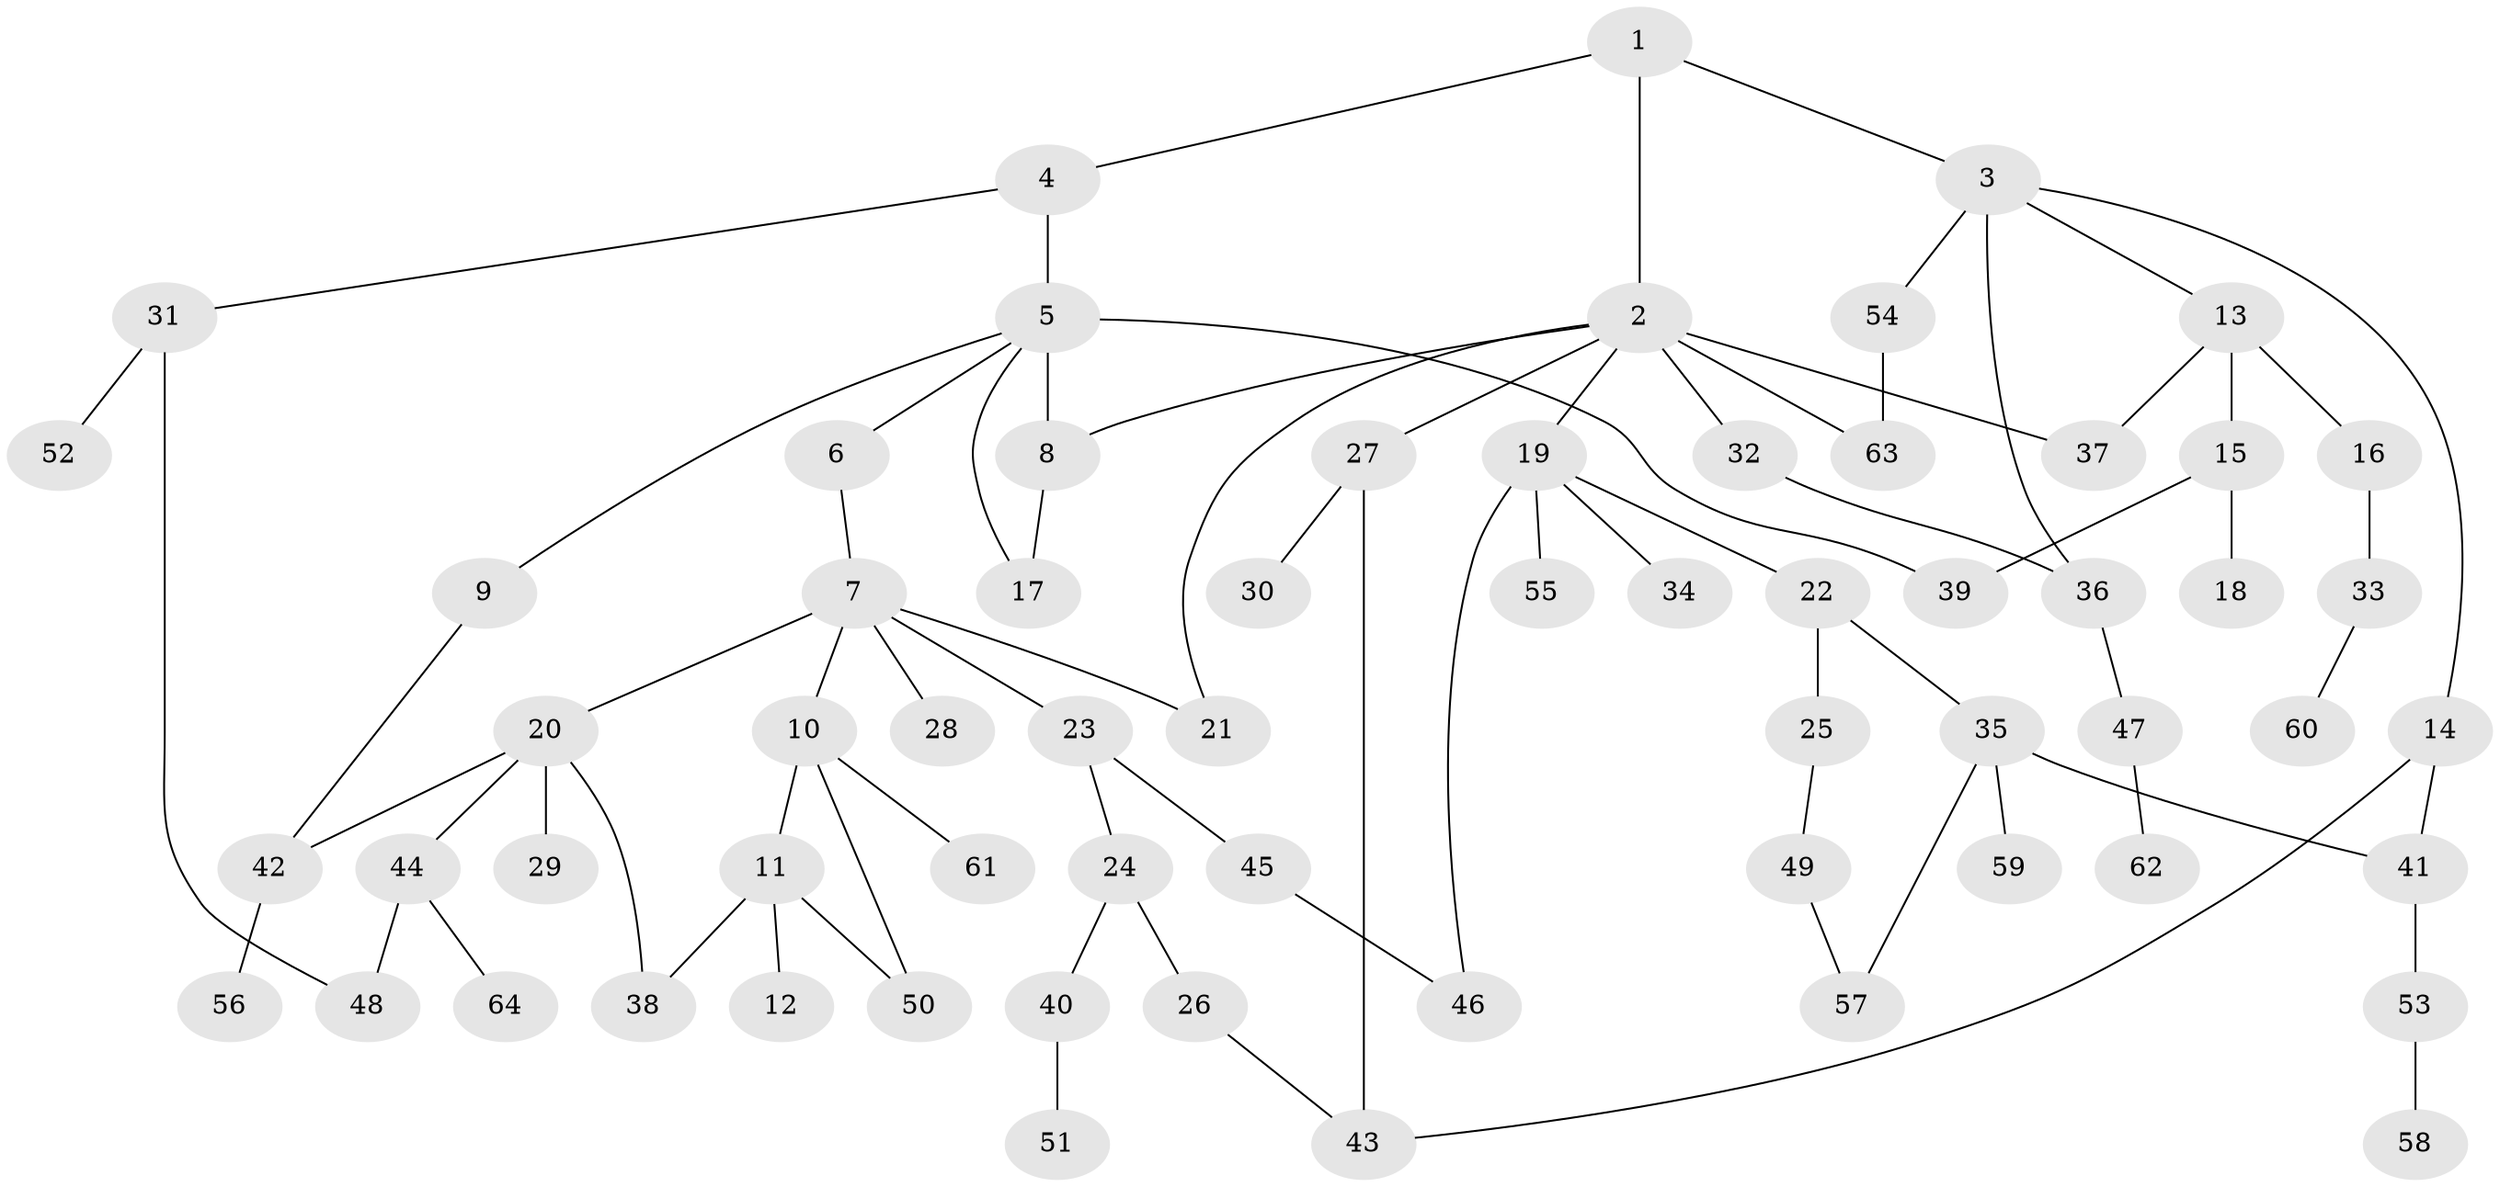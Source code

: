 // original degree distribution, {4: 0.0546875, 10: 0.0078125, 5: 0.046875, 3: 0.140625, 7: 0.0078125, 6: 0.0390625, 1: 0.4140625, 2: 0.2890625}
// Generated by graph-tools (version 1.1) at 2025/34/03/09/25 02:34:21]
// undirected, 64 vertices, 79 edges
graph export_dot {
graph [start="1"]
  node [color=gray90,style=filled];
  1;
  2;
  3;
  4;
  5;
  6;
  7;
  8;
  9;
  10;
  11;
  12;
  13;
  14;
  15;
  16;
  17;
  18;
  19;
  20;
  21;
  22;
  23;
  24;
  25;
  26;
  27;
  28;
  29;
  30;
  31;
  32;
  33;
  34;
  35;
  36;
  37;
  38;
  39;
  40;
  41;
  42;
  43;
  44;
  45;
  46;
  47;
  48;
  49;
  50;
  51;
  52;
  53;
  54;
  55;
  56;
  57;
  58;
  59;
  60;
  61;
  62;
  63;
  64;
  1 -- 2 [weight=1.0];
  1 -- 3 [weight=1.0];
  1 -- 4 [weight=1.0];
  2 -- 8 [weight=1.0];
  2 -- 19 [weight=1.0];
  2 -- 21 [weight=1.0];
  2 -- 27 [weight=1.0];
  2 -- 32 [weight=1.0];
  2 -- 37 [weight=2.0];
  2 -- 63 [weight=1.0];
  3 -- 13 [weight=1.0];
  3 -- 14 [weight=1.0];
  3 -- 36 [weight=1.0];
  3 -- 54 [weight=1.0];
  4 -- 5 [weight=1.0];
  4 -- 31 [weight=1.0];
  5 -- 6 [weight=1.0];
  5 -- 8 [weight=3.0];
  5 -- 9 [weight=1.0];
  5 -- 17 [weight=1.0];
  5 -- 39 [weight=1.0];
  6 -- 7 [weight=1.0];
  7 -- 10 [weight=1.0];
  7 -- 20 [weight=1.0];
  7 -- 21 [weight=1.0];
  7 -- 23 [weight=1.0];
  7 -- 28 [weight=1.0];
  8 -- 17 [weight=1.0];
  9 -- 42 [weight=1.0];
  10 -- 11 [weight=1.0];
  10 -- 50 [weight=1.0];
  10 -- 61 [weight=1.0];
  11 -- 12 [weight=1.0];
  11 -- 38 [weight=1.0];
  11 -- 50 [weight=1.0];
  13 -- 15 [weight=2.0];
  13 -- 16 [weight=1.0];
  13 -- 37 [weight=1.0];
  14 -- 41 [weight=1.0];
  14 -- 43 [weight=1.0];
  15 -- 18 [weight=1.0];
  15 -- 39 [weight=1.0];
  16 -- 33 [weight=1.0];
  19 -- 22 [weight=1.0];
  19 -- 34 [weight=1.0];
  19 -- 46 [weight=1.0];
  19 -- 55 [weight=1.0];
  20 -- 29 [weight=1.0];
  20 -- 38 [weight=1.0];
  20 -- 42 [weight=1.0];
  20 -- 44 [weight=1.0];
  22 -- 25 [weight=2.0];
  22 -- 35 [weight=1.0];
  23 -- 24 [weight=1.0];
  23 -- 45 [weight=1.0];
  24 -- 26 [weight=3.0];
  24 -- 40 [weight=1.0];
  25 -- 49 [weight=1.0];
  26 -- 43 [weight=1.0];
  27 -- 30 [weight=1.0];
  27 -- 43 [weight=1.0];
  31 -- 48 [weight=1.0];
  31 -- 52 [weight=1.0];
  32 -- 36 [weight=1.0];
  33 -- 60 [weight=1.0];
  35 -- 41 [weight=1.0];
  35 -- 57 [weight=1.0];
  35 -- 59 [weight=1.0];
  36 -- 47 [weight=1.0];
  40 -- 51 [weight=1.0];
  41 -- 53 [weight=1.0];
  42 -- 56 [weight=1.0];
  44 -- 48 [weight=3.0];
  44 -- 64 [weight=1.0];
  45 -- 46 [weight=1.0];
  47 -- 62 [weight=1.0];
  49 -- 57 [weight=1.0];
  53 -- 58 [weight=1.0];
  54 -- 63 [weight=1.0];
}
